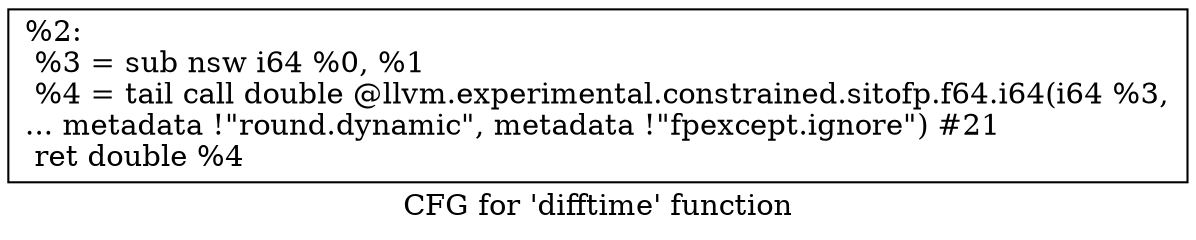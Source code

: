digraph "CFG for 'difftime' function" {
	label="CFG for 'difftime' function";

	Node0x28a1210 [shape=record,label="{%2:\l  %3 = sub nsw i64 %0, %1\l  %4 = tail call double @llvm.experimental.constrained.sitofp.f64.i64(i64 %3,\l... metadata !\"round.dynamic\", metadata !\"fpexcept.ignore\") #21\l  ret double %4\l}"];
}
